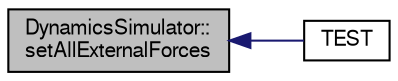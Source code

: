 digraph "DynamicsSimulator::setAllExternalForces"
{
  edge [fontname="FreeSans",fontsize="10",labelfontname="FreeSans",labelfontsize="10"];
  node [fontname="FreeSans",fontsize="10",shape=record];
  rankdir="LR";
  Node1 [label="DynamicsSimulator::\lsetAllExternalForces",height=0.2,width=0.4,color="black", fillcolor="grey75", style="filled", fontcolor="black"];
  Node1 -> Node2 [dir="back",color="midnightblue",fontsize="10",style="solid",fontname="FreeSans"];
  Node2 [label="TEST",height=0.2,width=0.4,color="black", fillcolor="white", style="filled",URL="$db/d42/test__dynamics_8cpp.html#a16862d36f498fdadc152242d8ad83d8e"];
}
